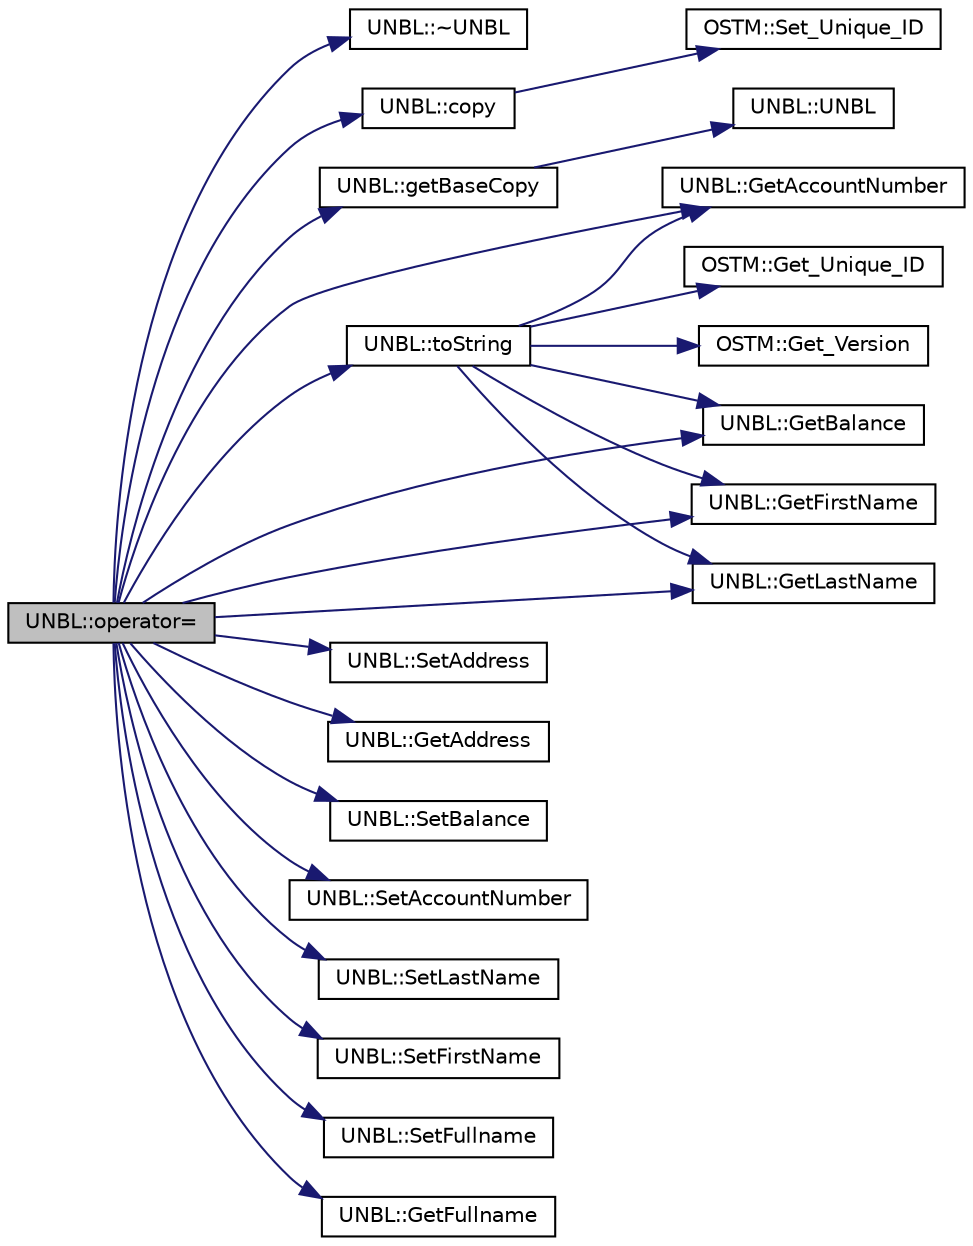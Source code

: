 digraph "UNBL::operator="
{
  edge [fontname="Helvetica",fontsize="10",labelfontname="Helvetica",labelfontsize="10"];
  node [fontname="Helvetica",fontsize="10",shape=record];
  rankdir="LR";
  Node1 [label="UNBL::operator=",height=0.2,width=0.4,color="black", fillcolor="grey75", style="filled", fontcolor="black"];
  Node1 -> Node2 [color="midnightblue",fontsize="10",style="solid",fontname="Helvetica"];
  Node2 [label="UNBL::~UNBL",height=0.2,width=0.4,color="black", fillcolor="white", style="filled",URL="$class_u_n_b_l.html#a32d405e6e9adfab1ffdeec6406f9e72f"];
  Node1 -> Node3 [color="midnightblue",fontsize="10",style="solid",fontname="Helvetica"];
  Node3 [label="UNBL::copy",height=0.2,width=0.4,color="black", fillcolor="white", style="filled",URL="$class_u_n_b_l.html#a14d5e1adc618827667d8d9524abaf31b",tooltip="copy function, make deep copy of the object/pointer "];
  Node3 -> Node4 [color="midnightblue",fontsize="10",style="solid",fontname="Helvetica"];
  Node4 [label="OSTM::Set_Unique_ID",height=0.2,width=0.4,color="black", fillcolor="white", style="filled",URL="$class_o_s_t_m.html#ab5019a32185631c08abbf826422f2d93",tooltip="setter for unique id "];
  Node1 -> Node5 [color="midnightblue",fontsize="10",style="solid",fontname="Helvetica"];
  Node5 [label="UNBL::getBaseCopy",height=0.2,width=0.4,color="black", fillcolor="white", style="filled",URL="$class_u_n_b_l.html#a5dfe7f9e5fbb66abff9a73e40e803887",tooltip="getBaseCopy function, make deep copy of the object/pointer and Return a new std::shared_ptr<BANK> typ..."];
  Node5 -> Node6 [color="midnightblue",fontsize="10",style="solid",fontname="Helvetica"];
  Node6 [label="UNBL::UNBL",height=0.2,width=0.4,color="black", fillcolor="white", style="filled",URL="$class_u_n_b_l.html#aa264ef64c453e6049b3d4c984d84d1de"];
  Node1 -> Node7 [color="midnightblue",fontsize="10",style="solid",fontname="Helvetica"];
  Node7 [label="UNBL::toString",height=0.2,width=0.4,color="black", fillcolor="white", style="filled",URL="$class_u_n_b_l.html#a76d8bba21d64d79d8de63763b8acc1fd",tooltip="_cast, is use to cast bak the std::shared_ptr<OSTM> to the required type "];
  Node7 -> Node8 [color="midnightblue",fontsize="10",style="solid",fontname="Helvetica"];
  Node8 [label="OSTM::Get_Unique_ID",height=0.2,width=0.4,color="black", fillcolor="white", style="filled",URL="$class_o_s_t_m.html#a5a01a8b98d16b1d1904ecf9356e7b71d",tooltip="getter for unique id "];
  Node7 -> Node9 [color="midnightblue",fontsize="10",style="solid",fontname="Helvetica"];
  Node9 [label="UNBL::GetAccountNumber",height=0.2,width=0.4,color="black", fillcolor="white", style="filled",URL="$class_u_n_b_l.html#a44a84fb7fe8778e3048921581049c715"];
  Node7 -> Node10 [color="midnightblue",fontsize="10",style="solid",fontname="Helvetica"];
  Node10 [label="UNBL::GetBalance",height=0.2,width=0.4,color="black", fillcolor="white", style="filled",URL="$class_u_n_b_l.html#ad5b882bff8d1e2619b2ebbd170345c99"];
  Node7 -> Node11 [color="midnightblue",fontsize="10",style="solid",fontname="Helvetica"];
  Node11 [label="UNBL::GetFirstName",height=0.2,width=0.4,color="black", fillcolor="white", style="filled",URL="$class_u_n_b_l.html#ae89215b95f2e11aa70f9c8bbfd55c10c"];
  Node7 -> Node12 [color="midnightblue",fontsize="10",style="solid",fontname="Helvetica"];
  Node12 [label="UNBL::GetLastName",height=0.2,width=0.4,color="black", fillcolor="white", style="filled",URL="$class_u_n_b_l.html#a27f19f2af5e1abd33b5c63f16b493f6c"];
  Node7 -> Node13 [color="midnightblue",fontsize="10",style="solid",fontname="Helvetica"];
  Node13 [label="OSTM::Get_Version",height=0.2,width=0.4,color="black", fillcolor="white", style="filled",URL="$class_o_s_t_m.html#a1f1db9d482f22c8e7caa17dfb340626b",tooltip="getter for version number "];
  Node1 -> Node14 [color="midnightblue",fontsize="10",style="solid",fontname="Helvetica"];
  Node14 [label="UNBL::SetAddress",height=0.2,width=0.4,color="black", fillcolor="white", style="filled",URL="$class_u_n_b_l.html#acbd63767c5070d82605671cfce0433a9"];
  Node1 -> Node15 [color="midnightblue",fontsize="10",style="solid",fontname="Helvetica"];
  Node15 [label="UNBL::GetAddress",height=0.2,width=0.4,color="black", fillcolor="white", style="filled",URL="$class_u_n_b_l.html#a74f8896be6e93ad8f89ca3b0da83525a"];
  Node1 -> Node16 [color="midnightblue",fontsize="10",style="solid",fontname="Helvetica"];
  Node16 [label="UNBL::SetBalance",height=0.2,width=0.4,color="black", fillcolor="white", style="filled",URL="$class_u_n_b_l.html#a3b7b2089cf4e2995e99b860b1fb2e5cb"];
  Node1 -> Node10 [color="midnightblue",fontsize="10",style="solid",fontname="Helvetica"];
  Node1 -> Node17 [color="midnightblue",fontsize="10",style="solid",fontname="Helvetica"];
  Node17 [label="UNBL::SetAccountNumber",height=0.2,width=0.4,color="black", fillcolor="white", style="filled",URL="$class_u_n_b_l.html#a0ee536d872c0f93486f942b268c2431e"];
  Node1 -> Node9 [color="midnightblue",fontsize="10",style="solid",fontname="Helvetica"];
  Node1 -> Node18 [color="midnightblue",fontsize="10",style="solid",fontname="Helvetica"];
  Node18 [label="UNBL::SetLastName",height=0.2,width=0.4,color="black", fillcolor="white", style="filled",URL="$class_u_n_b_l.html#abd683db339dffe71af3993a8a5cb5929"];
  Node1 -> Node12 [color="midnightblue",fontsize="10",style="solid",fontname="Helvetica"];
  Node1 -> Node19 [color="midnightblue",fontsize="10",style="solid",fontname="Helvetica"];
  Node19 [label="UNBL::SetFirstName",height=0.2,width=0.4,color="black", fillcolor="white", style="filled",URL="$class_u_n_b_l.html#aef061d2cba01bcd752e9305dc374cabc"];
  Node1 -> Node11 [color="midnightblue",fontsize="10",style="solid",fontname="Helvetica"];
  Node1 -> Node20 [color="midnightblue",fontsize="10",style="solid",fontname="Helvetica"];
  Node20 [label="UNBL::SetFullname",height=0.2,width=0.4,color="black", fillcolor="white", style="filled",URL="$class_u_n_b_l.html#a1b3f52c44756930c1ee4acb06f2634ad"];
  Node1 -> Node21 [color="midnightblue",fontsize="10",style="solid",fontname="Helvetica"];
  Node21 [label="UNBL::GetFullname",height=0.2,width=0.4,color="black", fillcolor="white", style="filled",URL="$class_u_n_b_l.html#a4292e9cafc42be3d9f4f3d6221bc9638"];
}
